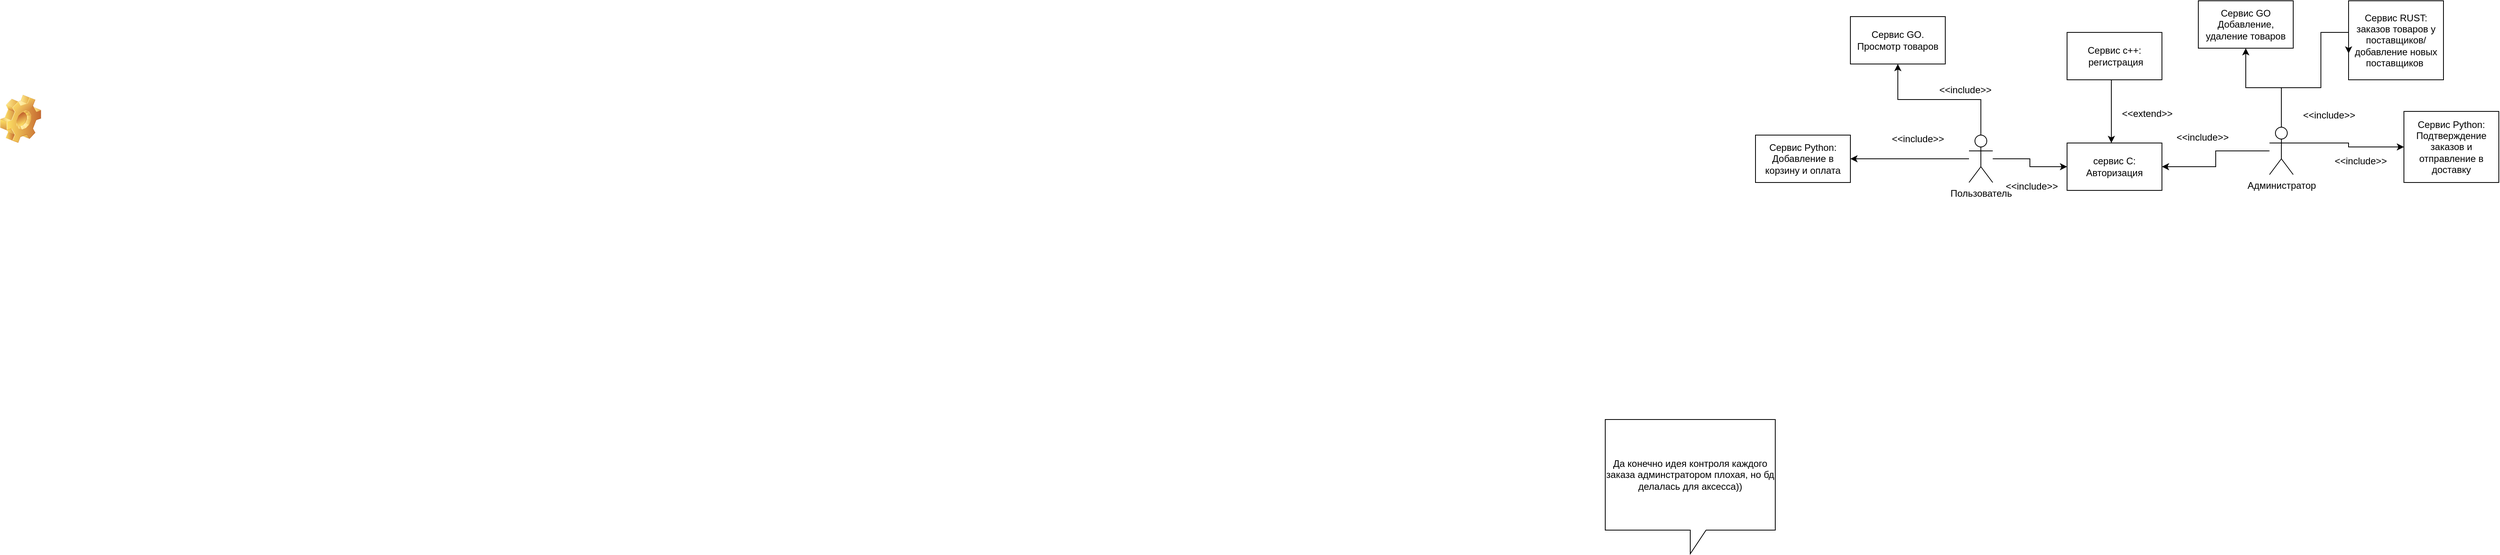 <mxfile version="27.0.3">
  <diagram name="Страница — 1" id="OierVIkMfjGN-B4ey3dN">
    <mxGraphModel dx="3354" dy="630" grid="1" gridSize="10" guides="1" tooltips="1" connect="1" arrows="1" fold="1" page="1" pageScale="1" pageWidth="827" pageHeight="1169" math="0" shadow="0">
      <root>
        <mxCell id="0" />
        <mxCell id="1" parent="0" />
        <mxCell id="NnDwrbV4detBzDNsZIa--3" style="edgeStyle=orthogonalEdgeStyle;rounded=0;orthogonalLoop=1;jettySize=auto;html=1;" edge="1" parent="1" source="NnDwrbV4detBzDNsZIa--1" target="NnDwrbV4detBzDNsZIa--2">
          <mxGeometry relative="1" as="geometry" />
        </mxCell>
        <mxCell id="NnDwrbV4detBzDNsZIa--10" style="edgeStyle=orthogonalEdgeStyle;rounded=0;orthogonalLoop=1;jettySize=auto;html=1;exitX=0.5;exitY=0;exitDx=0;exitDy=0;exitPerimeter=0;entryX=0.5;entryY=1;entryDx=0;entryDy=0;" edge="1" parent="1" source="NnDwrbV4detBzDNsZIa--1" target="NnDwrbV4detBzDNsZIa--9">
          <mxGeometry relative="1" as="geometry" />
        </mxCell>
        <mxCell id="NnDwrbV4detBzDNsZIa--1" value="Пользователь&lt;div&gt;&lt;br&gt;&lt;/div&gt;" style="shape=umlActor;verticalLabelPosition=bottom;verticalAlign=top;html=1;outlineConnect=0;" vertex="1" parent="1">
          <mxGeometry x="230" y="320" width="30" height="60" as="geometry" />
        </mxCell>
        <mxCell id="NnDwrbV4detBzDNsZIa--2" value="сервис C:&lt;div&gt;Авторизация&lt;/div&gt;" style="rounded=0;whiteSpace=wrap;html=1;" vertex="1" parent="1">
          <mxGeometry x="354" y="330" width="120" height="60" as="geometry" />
        </mxCell>
        <mxCell id="NnDwrbV4detBzDNsZIa--5" value="Сервис c++:&lt;div&gt;&amp;nbsp;регистрация&lt;/div&gt;" style="rounded=0;whiteSpace=wrap;html=1;" vertex="1" parent="1">
          <mxGeometry x="354" y="190" width="120" height="60" as="geometry" />
        </mxCell>
        <mxCell id="NnDwrbV4detBzDNsZIa--6" value="" style="endArrow=classic;html=1;rounded=0;entryX=0.467;entryY=0;entryDx=0;entryDy=0;entryPerimeter=0;" edge="1" parent="1" target="NnDwrbV4detBzDNsZIa--2">
          <mxGeometry width="50" height="50" relative="1" as="geometry">
            <mxPoint x="410" y="250" as="sourcePoint" />
            <mxPoint x="460" y="200" as="targetPoint" />
          </mxGeometry>
        </mxCell>
        <mxCell id="NnDwrbV4detBzDNsZIa--7" value="&amp;lt;&amp;lt;extend&amp;gt;&amp;gt;" style="text;html=1;align=center;verticalAlign=middle;resizable=0;points=[];autosize=1;strokeColor=none;fillColor=none;" vertex="1" parent="1">
          <mxGeometry x="410" y="278" width="90" height="30" as="geometry" />
        </mxCell>
        <mxCell id="NnDwrbV4detBzDNsZIa--8" value="&amp;lt;&amp;lt;include&amp;gt;&amp;gt;" style="text;html=1;align=center;verticalAlign=middle;resizable=0;points=[];autosize=1;strokeColor=none;fillColor=none;" vertex="1" parent="1">
          <mxGeometry x="264" y="370" width="90" height="30" as="geometry" />
        </mxCell>
        <mxCell id="NnDwrbV4detBzDNsZIa--9" value="Сервис GO.&lt;div&gt;Просмотр товаров&lt;/div&gt;" style="rounded=0;whiteSpace=wrap;html=1;" vertex="1" parent="1">
          <mxGeometry x="80" y="170" width="120" height="60" as="geometry" />
        </mxCell>
        <mxCell id="NnDwrbV4detBzDNsZIa--11" value="Сервис Python:&lt;div&gt;Добавление в корзину и оплата&lt;/div&gt;" style="rounded=0;whiteSpace=wrap;html=1;" vertex="1" parent="1">
          <mxGeometry x="-40" y="320" width="120" height="60" as="geometry" />
        </mxCell>
        <mxCell id="NnDwrbV4detBzDNsZIa--14" value="" style="endArrow=none;html=1;rounded=0;startArrow=classic;startFill=1;" edge="1" parent="1" target="NnDwrbV4detBzDNsZIa--1">
          <mxGeometry width="50" height="50" relative="1" as="geometry">
            <mxPoint x="80" y="350" as="sourcePoint" />
            <mxPoint x="130" y="300" as="targetPoint" />
          </mxGeometry>
        </mxCell>
        <mxCell id="NnDwrbV4detBzDNsZIa--15" value="&amp;lt;&amp;lt;include&amp;gt;&amp;gt;" style="text;html=1;align=center;verticalAlign=middle;resizable=0;points=[];autosize=1;strokeColor=none;fillColor=none;" vertex="1" parent="1">
          <mxGeometry x="180" y="248" width="90" height="30" as="geometry" />
        </mxCell>
        <mxCell id="NnDwrbV4detBzDNsZIa--16" value="&amp;lt;&amp;lt;include&amp;gt;&amp;gt;" style="text;html=1;align=center;verticalAlign=middle;resizable=0;points=[];autosize=1;strokeColor=none;fillColor=none;" vertex="1" parent="1">
          <mxGeometry x="120" y="310" width="90" height="30" as="geometry" />
        </mxCell>
        <mxCell id="NnDwrbV4detBzDNsZIa--22" style="edgeStyle=orthogonalEdgeStyle;rounded=0;orthogonalLoop=1;jettySize=auto;html=1;entryX=1;entryY=0.5;entryDx=0;entryDy=0;" edge="1" parent="1" source="NnDwrbV4detBzDNsZIa--20" target="NnDwrbV4detBzDNsZIa--2">
          <mxGeometry relative="1" as="geometry" />
        </mxCell>
        <mxCell id="NnDwrbV4detBzDNsZIa--25" style="edgeStyle=orthogonalEdgeStyle;rounded=0;orthogonalLoop=1;jettySize=auto;html=1;exitX=0.5;exitY=0;exitDx=0;exitDy=0;exitPerimeter=0;entryX=0.5;entryY=1;entryDx=0;entryDy=0;" edge="1" parent="1" source="NnDwrbV4detBzDNsZIa--20" target="NnDwrbV4detBzDNsZIa--24">
          <mxGeometry relative="1" as="geometry" />
        </mxCell>
        <mxCell id="NnDwrbV4detBzDNsZIa--27" style="edgeStyle=orthogonalEdgeStyle;rounded=0;orthogonalLoop=1;jettySize=auto;html=1;exitX=1;exitY=0.333;exitDx=0;exitDy=0;exitPerimeter=0;" edge="1" parent="1" source="NnDwrbV4detBzDNsZIa--20" target="NnDwrbV4detBzDNsZIa--26">
          <mxGeometry relative="1" as="geometry" />
        </mxCell>
        <mxCell id="NnDwrbV4detBzDNsZIa--20" value="Администратор" style="shape=umlActor;verticalLabelPosition=bottom;verticalAlign=top;html=1;outlineConnect=0;" vertex="1" parent="1">
          <mxGeometry x="610" y="310" width="30" height="60" as="geometry" />
        </mxCell>
        <mxCell id="NnDwrbV4detBzDNsZIa--21" value="Да конечно идея контроля каждого заказа админстратором плохая, но бд делалась для аксесса))" style="shape=callout;whiteSpace=wrap;html=1;perimeter=calloutPerimeter;" vertex="1" parent="1">
          <mxGeometry x="-230" y="680" width="215" height="170" as="geometry" />
        </mxCell>
        <mxCell id="NnDwrbV4detBzDNsZIa--23" value="&amp;lt;&amp;lt;include&amp;gt;&amp;gt;" style="text;html=1;align=center;verticalAlign=middle;resizable=0;points=[];autosize=1;strokeColor=none;fillColor=none;" vertex="1" parent="1">
          <mxGeometry x="480" y="308" width="90" height="30" as="geometry" />
        </mxCell>
        <mxCell id="NnDwrbV4detBzDNsZIa--24" value="&lt;div&gt;Сервис GO&lt;/div&gt;Добавление, удаление товаров" style="rounded=0;whiteSpace=wrap;html=1;" vertex="1" parent="1">
          <mxGeometry x="520" y="150" width="120" height="60" as="geometry" />
        </mxCell>
        <mxCell id="NnDwrbV4detBzDNsZIa--26" value="Сервис Python:&lt;div&gt;Подтверждение заказов и отправление в доставку&lt;/div&gt;" style="rounded=0;whiteSpace=wrap;html=1;" vertex="1" parent="1">
          <mxGeometry x="780" y="290" width="120" height="90" as="geometry" />
        </mxCell>
        <mxCell id="NnDwrbV4detBzDNsZIa--29" value="&amp;lt;&amp;lt;include&amp;gt;&amp;gt;" style="text;html=1;align=center;verticalAlign=middle;resizable=0;points=[];autosize=1;strokeColor=none;fillColor=none;" vertex="1" parent="1">
          <mxGeometry x="680" y="338" width="90" height="30" as="geometry" />
        </mxCell>
        <mxCell id="NnDwrbV4detBzDNsZIa--30" value="&amp;lt;&amp;lt;include&amp;gt;&amp;gt;" style="text;html=1;align=center;verticalAlign=middle;resizable=0;points=[];autosize=1;strokeColor=none;fillColor=none;" vertex="1" parent="1">
          <mxGeometry x="640" y="280" width="90" height="30" as="geometry" />
        </mxCell>
        <mxCell id="NnDwrbV4detBzDNsZIa--35" value="Сервис RUST: заказов товаров у поставщиков/ добавление новых поставщиков&amp;nbsp;" style="rounded=0;whiteSpace=wrap;html=1;" vertex="1" parent="1">
          <mxGeometry x="710" y="150" width="120" height="100" as="geometry" />
        </mxCell>
        <mxCell id="NnDwrbV4detBzDNsZIa--36" style="edgeStyle=orthogonalEdgeStyle;rounded=0;orthogonalLoop=1;jettySize=auto;html=1;entryX=0;entryY=0.667;entryDx=0;entryDy=0;entryPerimeter=0;" edge="1" parent="1" source="NnDwrbV4detBzDNsZIa--20" target="NnDwrbV4detBzDNsZIa--35">
          <mxGeometry relative="1" as="geometry">
            <Array as="points">
              <mxPoint x="625" y="260" />
              <mxPoint x="675" y="260" />
              <mxPoint x="675" y="190" />
            </Array>
          </mxGeometry>
        </mxCell>
        <mxCell id="NnDwrbV4detBzDNsZIa--37" value="" style="shape=image;html=1;verticalLabelPosition=bottom;verticalAlign=top;imageAspect=1;aspect=fixed;image=img/clipart/Gear_128x128.png" vertex="1" parent="1">
          <mxGeometry x="-2260" y="269" width="52" height="61" as="geometry" />
        </mxCell>
      </root>
    </mxGraphModel>
  </diagram>
</mxfile>
